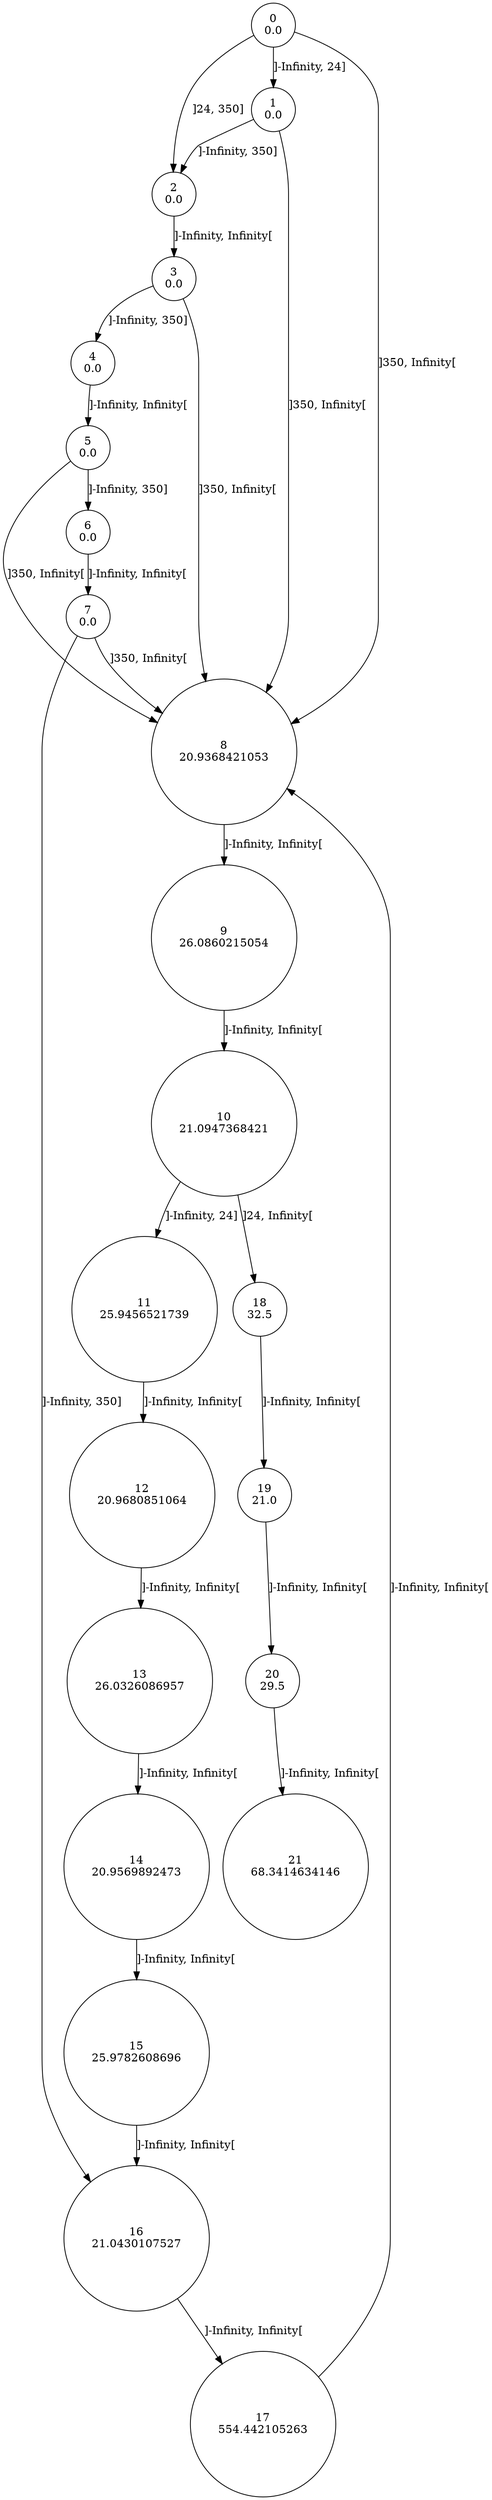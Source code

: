 digraph a {
0 [shape=circle, label="0\n0.0"];
	0 -> 1 [label="]-Infinity, 24]"];
	0 -> 2 [label="]24, 350]"];
	0 -> 8 [label="]350, Infinity["];
1 [shape=circle, label="1\n0.0"];
	1 -> 2 [label="]-Infinity, 350]"];
	1 -> 8 [label="]350, Infinity["];
2 [shape=circle, label="2\n0.0"];
	2 -> 3 [label="]-Infinity, Infinity["];
3 [shape=circle, label="3\n0.0"];
	3 -> 4 [label="]-Infinity, 350]"];
	3 -> 8 [label="]350, Infinity["];
4 [shape=circle, label="4\n0.0"];
	4 -> 5 [label="]-Infinity, Infinity["];
5 [shape=circle, label="5\n0.0"];
	5 -> 6 [label="]-Infinity, 350]"];
	5 -> 8 [label="]350, Infinity["];
6 [shape=circle, label="6\n0.0"];
	6 -> 7 [label="]-Infinity, Infinity["];
7 [shape=circle, label="7\n0.0"];
	7 -> 16 [label="]-Infinity, 350]"];
	7 -> 8 [label="]350, Infinity["];
8 [shape=circle, label="8\n20.9368421053"];
	8 -> 9 [label="]-Infinity, Infinity["];
9 [shape=circle, label="9\n26.0860215054"];
	9 -> 10 [label="]-Infinity, Infinity["];
10 [shape=circle, label="10\n21.0947368421"];
	10 -> 11 [label="]-Infinity, 24]"];
	10 -> 18 [label="]24, Infinity["];
11 [shape=circle, label="11\n25.9456521739"];
	11 -> 12 [label="]-Infinity, Infinity["];
12 [shape=circle, label="12\n20.9680851064"];
	12 -> 13 [label="]-Infinity, Infinity["];
13 [shape=circle, label="13\n26.0326086957"];
	13 -> 14 [label="]-Infinity, Infinity["];
14 [shape=circle, label="14\n20.9569892473"];
	14 -> 15 [label="]-Infinity, Infinity["];
15 [shape=circle, label="15\n25.9782608696"];
	15 -> 16 [label="]-Infinity, Infinity["];
16 [shape=circle, label="16\n21.0430107527"];
	16 -> 17 [label="]-Infinity, Infinity["];
17 [shape=circle, label="17\n554.442105263"];
	17 -> 8 [label="]-Infinity, Infinity["];
18 [shape=circle, label="18\n32.5"];
	18 -> 19 [label="]-Infinity, Infinity["];
19 [shape=circle, label="19\n21.0"];
	19 -> 20 [label="]-Infinity, Infinity["];
20 [shape=circle, label="20\n29.5"];
	20 -> 21 [label="]-Infinity, Infinity["];
21 [shape=circle, label="21\n68.3414634146"];
}